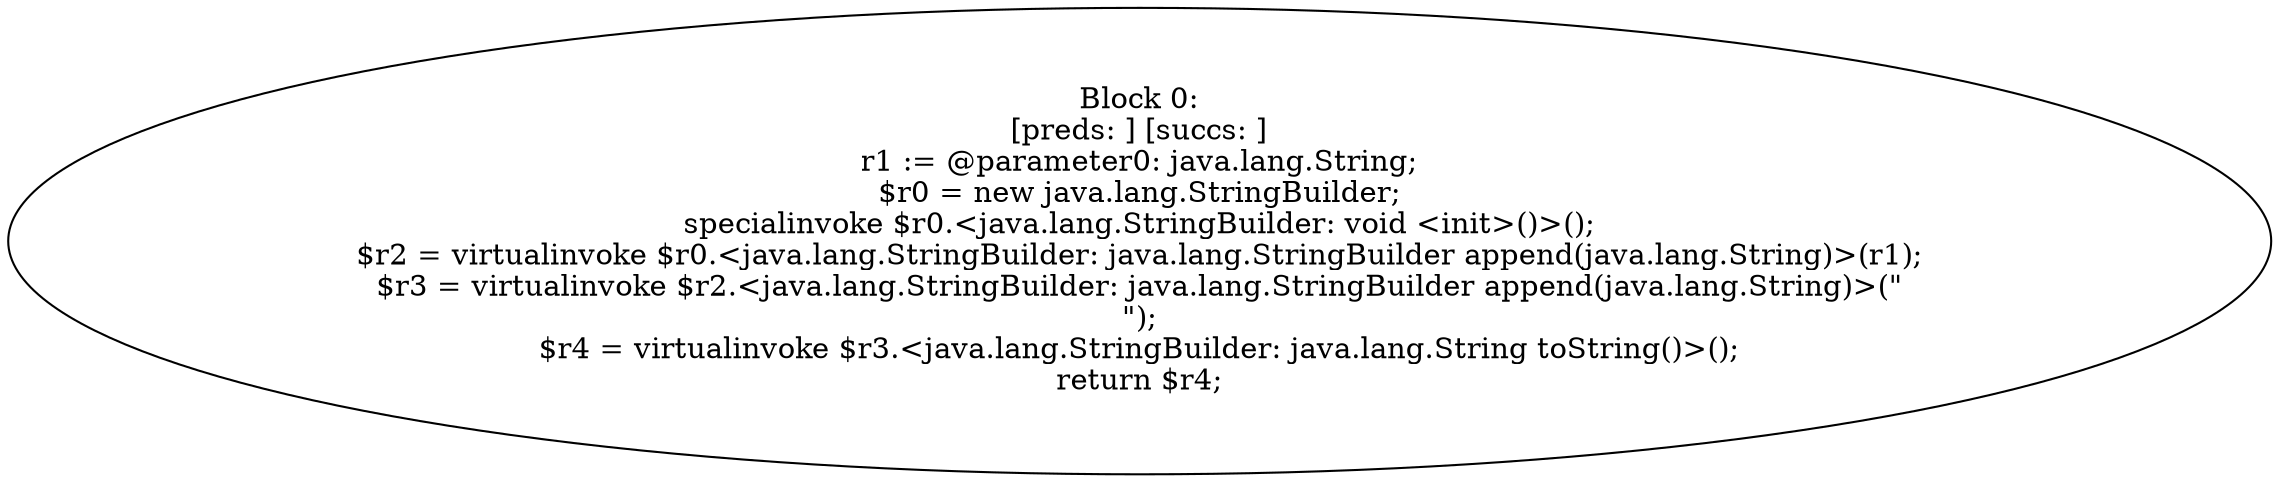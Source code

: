digraph "unitGraph" {
    "Block 0:
[preds: ] [succs: ]
r1 := @parameter0: java.lang.String;
$r0 = new java.lang.StringBuilder;
specialinvoke $r0.<java.lang.StringBuilder: void <init>()>();
$r2 = virtualinvoke $r0.<java.lang.StringBuilder: java.lang.StringBuilder append(java.lang.String)>(r1);
$r3 = virtualinvoke $r2.<java.lang.StringBuilder: java.lang.StringBuilder append(java.lang.String)>(\"\n\");
$r4 = virtualinvoke $r3.<java.lang.StringBuilder: java.lang.String toString()>();
return $r4;
"
}
